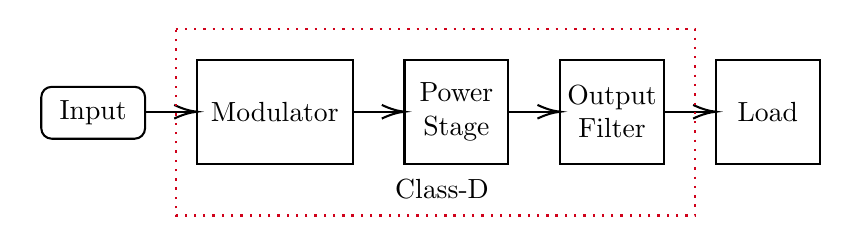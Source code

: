

\tikzset{every picture/.style={line width=0.75pt}} %set default line width to 0.75pt        

\begin{tikzpicture}[x=0.75pt,y=0.75pt,yscale=-1,xscale=1]
%uncomment if require: \path (0,117); %set diagram left start at 0, and has height of 117

%Rounded Rect [id:dp8561064043090778] 
\draw   (25,43) .. controls (25,40.24) and (27.24,38) .. (30,38) -- (70,38) .. controls (72.76,38) and (75,40.24) .. (75,43) -- (75,58) .. controls (75,60.76) and (72.76,63) .. (70,63) -- (30,63) .. controls (27.24,63) and (25,60.76) .. (25,58) -- cycle ;

%Shape: Rectangle [id:dp3490479820342707] 
\draw   (100,25) -- (175,25) -- (175,75) -- (100,75) -- cycle ;

%Shape: Rectangle [id:dp37255646201919634] 
\draw   (200,25) -- (250,25) -- (250,75) -- (200,75) -- cycle ;

%Shape: Rectangle [id:dp7847032693215759] 
\draw   (275,25) -- (325,25) -- (325,75) -- (275,75) -- cycle ;

%Shape: Rectangle [id:dp31546701870918703] 
\draw   (350,25) -- (400,25) -- (400,75) -- (350,75) -- cycle ;

%Straight Lines [id:da6350274327867016] 
\draw    (75,50) -- (98,50) ;
\draw [shift={(100,50)}, rotate = 180] [color={rgb, 255:red, 0; green, 0; blue, 0 }  ][line width=0.75]    (10.93,-3.29) .. controls (6.95,-1.4) and (3.31,-0.3) .. (0,0) .. controls (3.31,0.3) and (6.95,1.4) .. (10.93,3.29)   ;
%Straight Lines [id:da8446351183431686] 
\draw    (175,50) -- (198,50) ;
\draw [shift={(200,50)}, rotate = 180] [color={rgb, 255:red, 0; green, 0; blue, 0 }  ][line width=0.75]    (10.93,-3.29) .. controls (6.95,-1.4) and (3.31,-0.3) .. (0,0) .. controls (3.31,0.3) and (6.95,1.4) .. (10.93,3.29)   ;
%Straight Lines [id:da6769720987576957] 
\draw    (250,50) -- (273,50) ;
\draw [shift={(275,50)}, rotate = 180] [color={rgb, 255:red, 0; green, 0; blue, 0 }  ][line width=0.75]    (10.93,-3.29) .. controls (6.95,-1.4) and (3.31,-0.3) .. (0,0) .. controls (3.31,0.3) and (6.95,1.4) .. (10.93,3.29)   ;
%Straight Lines [id:da640763154281043] 
\draw    (325,50) -- (348,50) ;
\draw [shift={(350,50)}, rotate = 180] [color={rgb, 255:red, 0; green, 0; blue, 0 }  ][line width=0.75]    (10.93,-3.29) .. controls (6.95,-1.4) and (3.31,-0.3) .. (0,0) .. controls (3.31,0.3) and (6.95,1.4) .. (10.93,3.29)   ;
%Shape: Rectangle [id:dp19014479748101398] 
\draw  [color={rgb, 255:red, 208; green, 2; blue, 27 }  ,draw opacity=1 ][dash pattern={on 0.84pt off 2.51pt}] (89.69,10) -- (340,10) -- (340,100) -- (89.69,100) -- cycle ;

% Text Node
\draw (137.5,50) node   [align=left] {\begin{minipage}[lt]{51.0pt}\setlength\topsep{0pt}
\begin{center}
Modulator
\end{center}

\end{minipage}};
% Text Node
\draw (225,50) node   [align=left] {\begin{minipage}[lt]{34pt}\setlength\topsep{0pt}
\begin{center}
Power\\Stage
\end{center}

\end{minipage}};
% Text Node
\draw (300,50) node   [align=left] {\begin{minipage}[lt]{34pt}\setlength\topsep{0pt}
\begin{center}
Output\\Filter
\end{center}

\end{minipage}};
% Text Node
\draw (375,50) node   [align=left] {\begin{minipage}[lt]{34pt}\setlength\topsep{0pt}
\begin{center}
Load
\end{center}

\end{minipage}};
% Text Node
\draw (50,50.5) node   [align=left] {\begin{minipage}[lt]{34pt}\setlength\topsep{0pt}
\begin{center}
Input
\end{center}

\end{minipage}};
% Text Node
\draw (194,81) node [anchor=north west][inner sep=0.75pt]   [align=left] {Class-D};


\end{tikzpicture}

